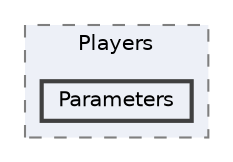digraph "Assets/Scripts/Players/Parameters"
{
 // LATEX_PDF_SIZE
  bgcolor="transparent";
  edge [fontname=Helvetica,fontsize=10,labelfontname=Helvetica,labelfontsize=10];
  node [fontname=Helvetica,fontsize=10,shape=box,height=0.2,width=0.4];
  compound=true
  subgraph clusterdir_c4507b59f5e7e4ea8ad18f969fdeca3e {
    graph [ bgcolor="#edf0f7", pencolor="grey50", label="Players", fontname=Helvetica,fontsize=10 style="filled,dashed", URL="dir_c4507b59f5e7e4ea8ad18f969fdeca3e.html",tooltip=""]
  dir_4e91383a68ec247ffdb67dda7b38f302 [label="Parameters", fillcolor="#edf0f7", color="grey25", style="filled,bold", URL="dir_4e91383a68ec247ffdb67dda7b38f302.html",tooltip=""];
  }
}
